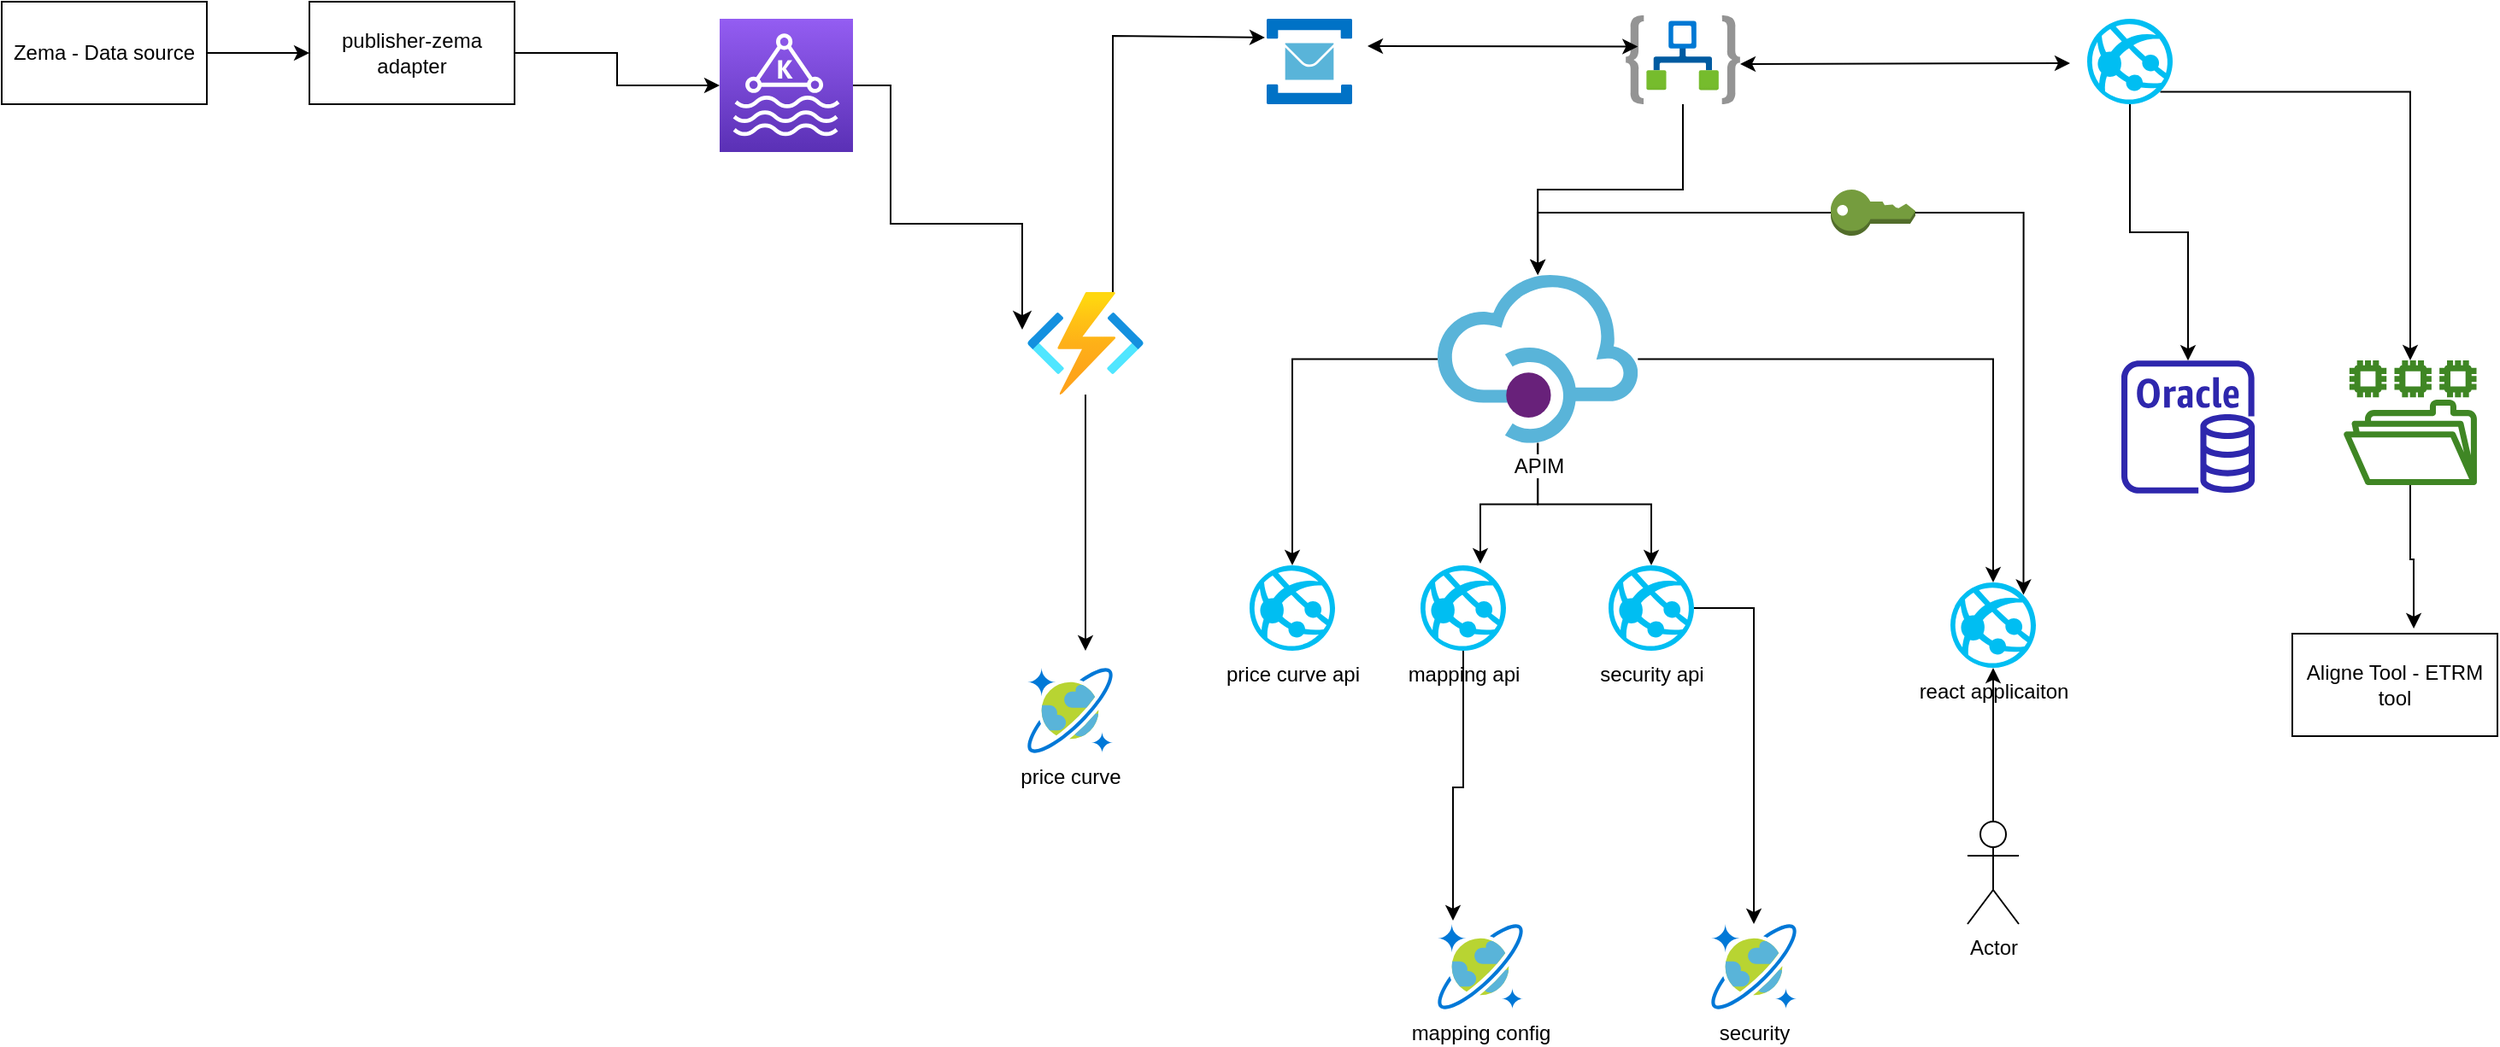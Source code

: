<mxfile version="21.6.6" type="github">
  <diagram name="Page-1" id="z8gf5CHwGtk5DTaKr-QW">
    <mxGraphModel dx="2537" dy="882" grid="1" gridSize="10" guides="1" tooltips="1" connect="1" arrows="1" fold="1" page="1" pageScale="1" pageWidth="850" pageHeight="1100" math="0" shadow="0">
      <root>
        <mxCell id="0" />
        <mxCell id="1" parent="0" />
        <mxCell id="R0KauC-7zpAW7D8DXHXL-6" value="" style="sketch=0;points=[[0,0,0],[0.25,0,0],[0.5,0,0],[0.75,0,0],[1,0,0],[0,1,0],[0.25,1,0],[0.5,1,0],[0.75,1,0],[1,1,0],[0,0.25,0],[0,0.5,0],[0,0.75,0],[1,0.25,0],[1,0.5,0],[1,0.75,0]];outlineConnect=0;fontColor=#232F3E;gradientColor=#945DF2;gradientDirection=north;fillColor=#5A30B5;strokeColor=#ffffff;dashed=0;verticalLabelPosition=bottom;verticalAlign=top;align=center;html=1;fontSize=12;fontStyle=0;aspect=fixed;shape=mxgraph.aws4.resourceIcon;resIcon=mxgraph.aws4.managed_streaming_for_kafka;" vertex="1" parent="1">
          <mxGeometry x="100" y="120" width="78" height="78" as="geometry" />
        </mxCell>
        <mxCell id="R0KauC-7zpAW7D8DXHXL-37" style="edgeStyle=orthogonalEdgeStyle;rounded=0;orthogonalLoop=1;jettySize=auto;html=1;" edge="1" parent="1" source="R0KauC-7zpAW7D8DXHXL-7">
          <mxGeometry relative="1" as="geometry">
            <mxPoint x="314" y="490" as="targetPoint" />
          </mxGeometry>
        </mxCell>
        <mxCell id="R0KauC-7zpAW7D8DXHXL-7" value="" style="image;aspect=fixed;html=1;points=[];align=center;fontSize=12;image=img/lib/azure2/compute/Function_Apps.svg;" vertex="1" parent="1">
          <mxGeometry x="280" y="280" width="68" height="60" as="geometry" />
        </mxCell>
        <mxCell id="R0KauC-7zpAW7D8DXHXL-8" value="" style="edgeStyle=segmentEdgeStyle;endArrow=classic;html=1;curved=0;rounded=0;endSize=8;startSize=8;entryX=-0.044;entryY=0.367;entryDx=0;entryDy=0;entryPerimeter=0;" edge="1" parent="1" source="R0KauC-7zpAW7D8DXHXL-6" target="R0KauC-7zpAW7D8DXHXL-7">
          <mxGeometry width="50" height="50" relative="1" as="geometry">
            <mxPoint x="400" y="410" as="sourcePoint" />
            <mxPoint x="450" y="360" as="targetPoint" />
            <Array as="points">
              <mxPoint x="200" y="159" />
              <mxPoint x="200" y="240" />
              <mxPoint x="277" y="240" />
            </Array>
          </mxGeometry>
        </mxCell>
        <mxCell id="R0KauC-7zpAW7D8DXHXL-9" value="" style="image;sketch=0;aspect=fixed;html=1;points=[];align=center;fontSize=12;image=img/lib/mscae/Service_Bus.svg;" vertex="1" parent="1">
          <mxGeometry x="420" y="120" width="50" height="50" as="geometry" />
        </mxCell>
        <mxCell id="R0KauC-7zpAW7D8DXHXL-10" value="" style="endArrow=classic;html=1;rounded=0;entryX=-0.02;entryY=0.22;entryDx=0;entryDy=0;entryPerimeter=0;exitX=0.735;exitY=0;exitDx=0;exitDy=0;exitPerimeter=0;" edge="1" parent="1" source="R0KauC-7zpAW7D8DXHXL-7" target="R0KauC-7zpAW7D8DXHXL-9">
          <mxGeometry width="50" height="50" relative="1" as="geometry">
            <mxPoint x="400" y="410" as="sourcePoint" />
            <mxPoint x="450" y="360" as="targetPoint" />
            <Array as="points">
              <mxPoint x="330" y="130" />
            </Array>
          </mxGeometry>
        </mxCell>
        <mxCell id="R0KauC-7zpAW7D8DXHXL-11" value="price curve" style="image;sketch=0;aspect=fixed;html=1;points=[];align=center;fontSize=12;image=img/lib/mscae/CosmosDB.svg;" vertex="1" parent="1">
          <mxGeometry x="280" y="500" width="50" height="50" as="geometry" />
        </mxCell>
        <mxCell id="R0KauC-7zpAW7D8DXHXL-12" value="mapping config" style="image;sketch=0;aspect=fixed;html=1;points=[];align=center;fontSize=12;image=img/lib/mscae/CosmosDB.svg;" vertex="1" parent="1">
          <mxGeometry x="520" y="650" width="50" height="50" as="geometry" />
        </mxCell>
        <mxCell id="R0KauC-7zpAW7D8DXHXL-13" value="security" style="image;sketch=0;aspect=fixed;html=1;points=[];align=center;fontSize=12;image=img/lib/mscae/CosmosDB.svg;" vertex="1" parent="1">
          <mxGeometry x="680" y="650" width="50" height="50" as="geometry" />
        </mxCell>
        <mxCell id="R0KauC-7zpAW7D8DXHXL-52" style="edgeStyle=orthogonalEdgeStyle;rounded=0;orthogonalLoop=1;jettySize=auto;html=1;" edge="1" parent="1" source="R0KauC-7zpAW7D8DXHXL-16" target="R0KauC-7zpAW7D8DXHXL-38">
          <mxGeometry relative="1" as="geometry" />
        </mxCell>
        <mxCell id="R0KauC-7zpAW7D8DXHXL-16" value="" style="image;aspect=fixed;html=1;points=[];align=center;fontSize=12;image=img/lib/azure2/integration/Logic_Apps.svg;" vertex="1" parent="1">
          <mxGeometry x="630" y="118" width="67" height="52" as="geometry" />
        </mxCell>
        <mxCell id="R0KauC-7zpAW7D8DXHXL-35" style="edgeStyle=orthogonalEdgeStyle;rounded=0;orthogonalLoop=1;jettySize=auto;html=1;exitX=1;exitY=0.5;exitDx=0;exitDy=0;entryX=0;entryY=0.5;entryDx=0;entryDy=0;" edge="1" parent="1" source="R0KauC-7zpAW7D8DXHXL-19" target="R0KauC-7zpAW7D8DXHXL-20">
          <mxGeometry relative="1" as="geometry" />
        </mxCell>
        <mxCell id="R0KauC-7zpAW7D8DXHXL-19" value="Zema - Data source" style="rounded=0;whiteSpace=wrap;html=1;" vertex="1" parent="1">
          <mxGeometry x="-320" y="110" width="120" height="60" as="geometry" />
        </mxCell>
        <mxCell id="R0KauC-7zpAW7D8DXHXL-36" style="edgeStyle=orthogonalEdgeStyle;rounded=0;orthogonalLoop=1;jettySize=auto;html=1;exitX=1;exitY=0.5;exitDx=0;exitDy=0;" edge="1" parent="1" source="R0KauC-7zpAW7D8DXHXL-20" target="R0KauC-7zpAW7D8DXHXL-6">
          <mxGeometry relative="1" as="geometry">
            <mxPoint x="90" y="150" as="targetPoint" />
          </mxGeometry>
        </mxCell>
        <mxCell id="R0KauC-7zpAW7D8DXHXL-20" value="publisher-zema adapter" style="rounded=0;whiteSpace=wrap;html=1;" vertex="1" parent="1">
          <mxGeometry x="-140" y="110" width="120" height="60" as="geometry" />
        </mxCell>
        <mxCell id="R0KauC-7zpAW7D8DXHXL-24" value="" style="endArrow=classic;startArrow=classic;html=1;rounded=0;" edge="1" parent="1">
          <mxGeometry width="50" height="50" relative="1" as="geometry">
            <mxPoint x="697" y="146.48" as="sourcePoint" />
            <mxPoint x="890" y="146" as="targetPoint" />
          </mxGeometry>
        </mxCell>
        <mxCell id="R0KauC-7zpAW7D8DXHXL-32" style="edgeStyle=orthogonalEdgeStyle;rounded=0;orthogonalLoop=1;jettySize=auto;html=1;exitX=0.5;exitY=1;exitDx=0;exitDy=0;exitPerimeter=0;" edge="1" parent="1" source="R0KauC-7zpAW7D8DXHXL-25" target="R0KauC-7zpAW7D8DXHXL-29">
          <mxGeometry relative="1" as="geometry" />
        </mxCell>
        <mxCell id="R0KauC-7zpAW7D8DXHXL-33" style="edgeStyle=orthogonalEdgeStyle;rounded=0;orthogonalLoop=1;jettySize=auto;html=1;exitX=0.855;exitY=0.855;exitDx=0;exitDy=0;exitPerimeter=0;" edge="1" parent="1" source="R0KauC-7zpAW7D8DXHXL-25" target="R0KauC-7zpAW7D8DXHXL-30">
          <mxGeometry relative="1" as="geometry" />
        </mxCell>
        <mxCell id="R0KauC-7zpAW7D8DXHXL-25" value="" style="verticalLabelPosition=bottom;html=1;verticalAlign=top;align=center;strokeColor=none;fillColor=#00BEF2;shape=mxgraph.azure.azure_website;pointerEvents=1;" vertex="1" parent="1">
          <mxGeometry x="900" y="120" width="50" height="50" as="geometry" />
        </mxCell>
        <mxCell id="R0KauC-7zpAW7D8DXHXL-26" value="" style="endArrow=classic;startArrow=classic;html=1;rounded=0;" edge="1" parent="1">
          <mxGeometry width="50" height="50" relative="1" as="geometry">
            <mxPoint x="479" y="136" as="sourcePoint" />
            <mxPoint x="637.15" y="136.25" as="targetPoint" />
          </mxGeometry>
        </mxCell>
        <mxCell id="R0KauC-7zpAW7D8DXHXL-27" value="Aligne Tool - ETRM tool" style="rounded=0;whiteSpace=wrap;html=1;" vertex="1" parent="1">
          <mxGeometry x="1020" y="480" width="120" height="60" as="geometry" />
        </mxCell>
        <mxCell id="R0KauC-7zpAW7D8DXHXL-29" value="" style="sketch=0;outlineConnect=0;fontColor=#232F3E;gradientColor=none;fillColor=#2E27AD;strokeColor=none;dashed=0;verticalLabelPosition=bottom;verticalAlign=top;align=center;html=1;fontSize=12;fontStyle=0;aspect=fixed;pointerEvents=1;shape=mxgraph.aws4.rds_oracle_instance;" vertex="1" parent="1">
          <mxGeometry x="920" y="320" width="78" height="78" as="geometry" />
        </mxCell>
        <mxCell id="R0KauC-7zpAW7D8DXHXL-34" style="edgeStyle=orthogonalEdgeStyle;rounded=0;orthogonalLoop=1;jettySize=auto;html=1;entryX=0.592;entryY=-0.05;entryDx=0;entryDy=0;entryPerimeter=0;" edge="1" parent="1" source="R0KauC-7zpAW7D8DXHXL-30" target="R0KauC-7zpAW7D8DXHXL-27">
          <mxGeometry relative="1" as="geometry" />
        </mxCell>
        <mxCell id="R0KauC-7zpAW7D8DXHXL-30" value="" style="sketch=0;outlineConnect=0;fontColor=#232F3E;gradientColor=none;fillColor=#3F8624;strokeColor=none;dashed=0;verticalLabelPosition=bottom;verticalAlign=top;align=center;html=1;fontSize=12;fontStyle=0;aspect=fixed;pointerEvents=1;shape=mxgraph.aws4.file_system;" vertex="1" parent="1">
          <mxGeometry x="1050" y="320" width="78" height="73" as="geometry" />
        </mxCell>
        <mxCell id="R0KauC-7zpAW7D8DXHXL-50" style="edgeStyle=orthogonalEdgeStyle;rounded=0;orthogonalLoop=1;jettySize=auto;html=1;entryX=0.7;entryY=-0.02;entryDx=0;entryDy=0;entryPerimeter=0;" edge="1" parent="1" source="R0KauC-7zpAW7D8DXHXL-38" target="R0KauC-7zpAW7D8DXHXL-40">
          <mxGeometry relative="1" as="geometry" />
        </mxCell>
        <mxCell id="R0KauC-7zpAW7D8DXHXL-51" style="edgeStyle=orthogonalEdgeStyle;rounded=0;orthogonalLoop=1;jettySize=auto;html=1;entryX=0.5;entryY=0;entryDx=0;entryDy=0;entryPerimeter=0;" edge="1" parent="1" source="R0KauC-7zpAW7D8DXHXL-38" target="R0KauC-7zpAW7D8DXHXL-39">
          <mxGeometry relative="1" as="geometry" />
        </mxCell>
        <mxCell id="R0KauC-7zpAW7D8DXHXL-55" style="edgeStyle=orthogonalEdgeStyle;rounded=0;orthogonalLoop=1;jettySize=auto;html=1;entryX=0.5;entryY=0;entryDx=0;entryDy=0;entryPerimeter=0;" edge="1" parent="1" source="R0KauC-7zpAW7D8DXHXL-38" target="R0KauC-7zpAW7D8DXHXL-53">
          <mxGeometry relative="1" as="geometry" />
        </mxCell>
        <mxCell id="R0KauC-7zpAW7D8DXHXL-58" style="edgeStyle=orthogonalEdgeStyle;rounded=0;orthogonalLoop=1;jettySize=auto;html=1;entryX=0.5;entryY=0;entryDx=0;entryDy=0;entryPerimeter=0;" edge="1" parent="1" source="R0KauC-7zpAW7D8DXHXL-38" target="R0KauC-7zpAW7D8DXHXL-56">
          <mxGeometry relative="1" as="geometry" />
        </mxCell>
        <mxCell id="R0KauC-7zpAW7D8DXHXL-38" value="APIM&lt;br&gt;" style="image;sketch=0;aspect=fixed;html=1;points=[];align=center;fontSize=12;image=img/lib/mscae/API_Management.svg;" vertex="1" parent="1">
          <mxGeometry x="520" y="270" width="117.15" height="98.4" as="geometry" />
        </mxCell>
        <mxCell id="R0KauC-7zpAW7D8DXHXL-42" style="edgeStyle=orthogonalEdgeStyle;rounded=0;orthogonalLoop=1;jettySize=auto;html=1;" edge="1" parent="1" source="R0KauC-7zpAW7D8DXHXL-39" target="R0KauC-7zpAW7D8DXHXL-13">
          <mxGeometry relative="1" as="geometry" />
        </mxCell>
        <mxCell id="R0KauC-7zpAW7D8DXHXL-39" value="security api" style="verticalLabelPosition=bottom;html=1;verticalAlign=top;align=center;strokeColor=none;fillColor=#00BEF2;shape=mxgraph.azure.azure_website;pointerEvents=1;" vertex="1" parent="1">
          <mxGeometry x="620" y="440" width="50" height="50" as="geometry" />
        </mxCell>
        <mxCell id="R0KauC-7zpAW7D8DXHXL-41" style="edgeStyle=orthogonalEdgeStyle;rounded=0;orthogonalLoop=1;jettySize=auto;html=1;entryX=0.18;entryY=-0.04;entryDx=0;entryDy=0;entryPerimeter=0;" edge="1" parent="1" source="R0KauC-7zpAW7D8DXHXL-40" target="R0KauC-7zpAW7D8DXHXL-12">
          <mxGeometry relative="1" as="geometry" />
        </mxCell>
        <mxCell id="R0KauC-7zpAW7D8DXHXL-40" value="mapping api" style="verticalLabelPosition=bottom;html=1;verticalAlign=top;align=center;strokeColor=none;fillColor=#00BEF2;shape=mxgraph.azure.azure_website;pointerEvents=1;" vertex="1" parent="1">
          <mxGeometry x="510" y="440" width="50" height="50" as="geometry" />
        </mxCell>
        <mxCell id="R0KauC-7zpAW7D8DXHXL-53" value="react applicaiton" style="verticalLabelPosition=bottom;html=1;verticalAlign=top;align=center;strokeColor=none;fillColor=#00BEF2;shape=mxgraph.azure.azure_website;pointerEvents=1;" vertex="1" parent="1">
          <mxGeometry x="820" y="450" width="50" height="50" as="geometry" />
        </mxCell>
        <mxCell id="R0KauC-7zpAW7D8DXHXL-56" value="price curve api" style="verticalLabelPosition=bottom;html=1;verticalAlign=top;align=center;strokeColor=none;fillColor=#00BEF2;shape=mxgraph.azure.azure_website;pointerEvents=1;" vertex="1" parent="1">
          <mxGeometry x="410" y="440" width="50" height="50" as="geometry" />
        </mxCell>
        <mxCell id="R0KauC-7zpAW7D8DXHXL-60" style="edgeStyle=orthogonalEdgeStyle;rounded=0;orthogonalLoop=1;jettySize=auto;html=1;" edge="1" parent="1" source="R0KauC-7zpAW7D8DXHXL-59" target="R0KauC-7zpAW7D8DXHXL-38">
          <mxGeometry relative="1" as="geometry" />
        </mxCell>
        <mxCell id="R0KauC-7zpAW7D8DXHXL-61" style="edgeStyle=orthogonalEdgeStyle;rounded=0;orthogonalLoop=1;jettySize=auto;html=1;entryX=0.855;entryY=0.145;entryDx=0;entryDy=0;entryPerimeter=0;" edge="1" parent="1" source="R0KauC-7zpAW7D8DXHXL-59" target="R0KauC-7zpAW7D8DXHXL-53">
          <mxGeometry relative="1" as="geometry" />
        </mxCell>
        <mxCell id="R0KauC-7zpAW7D8DXHXL-59" value="" style="outlineConnect=0;dashed=0;verticalLabelPosition=bottom;verticalAlign=top;align=center;html=1;shape=mxgraph.aws3.add_on;fillColor=#759C3E;gradientColor=none;" vertex="1" parent="1">
          <mxGeometry x="750" y="220" width="49.5" height="27" as="geometry" />
        </mxCell>
        <mxCell id="R0KauC-7zpAW7D8DXHXL-63" style="edgeStyle=orthogonalEdgeStyle;rounded=0;orthogonalLoop=1;jettySize=auto;html=1;entryX=0.5;entryY=1;entryDx=0;entryDy=0;entryPerimeter=0;" edge="1" parent="1" source="R0KauC-7zpAW7D8DXHXL-62" target="R0KauC-7zpAW7D8DXHXL-53">
          <mxGeometry relative="1" as="geometry" />
        </mxCell>
        <mxCell id="R0KauC-7zpAW7D8DXHXL-62" value="Actor" style="shape=umlActor;verticalLabelPosition=bottom;verticalAlign=top;html=1;outlineConnect=0;" vertex="1" parent="1">
          <mxGeometry x="830" y="590" width="30" height="60" as="geometry" />
        </mxCell>
      </root>
    </mxGraphModel>
  </diagram>
</mxfile>
